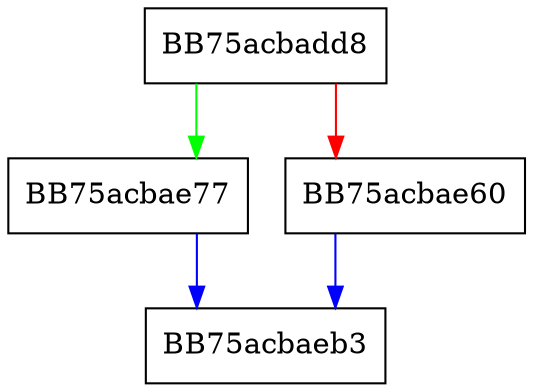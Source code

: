 digraph CreateSpynetInfoElement {
  node [shape="box"];
  graph [splines=ortho];
  BB75acbadd8 -> BB75acbae77 [color="green"];
  BB75acbadd8 -> BB75acbae60 [color="red"];
  BB75acbae60 -> BB75acbaeb3 [color="blue"];
  BB75acbae77 -> BB75acbaeb3 [color="blue"];
}